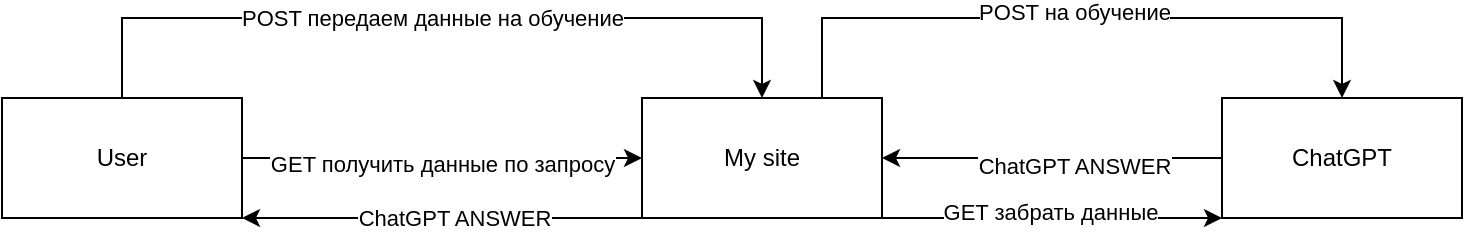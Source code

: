<mxfile version="22.1.2" type="device">
  <diagram id="C5RBs43oDa-KdzZeNtuy" name="Page-1">
    <mxGraphModel dx="2485" dy="828" grid="1" gridSize="10" guides="1" tooltips="1" connect="1" arrows="1" fold="1" page="1" pageScale="1" pageWidth="827" pageHeight="1169" math="0" shadow="0">
      <root>
        <mxCell id="WIyWlLk6GJQsqaUBKTNV-0" />
        <mxCell id="WIyWlLk6GJQsqaUBKTNV-1" parent="WIyWlLk6GJQsqaUBKTNV-0" />
        <mxCell id="SkItV4YX8blyGjw1iGQ7-0" value="My site" style="rounded=0;whiteSpace=wrap;html=1;" vertex="1" parent="WIyWlLk6GJQsqaUBKTNV-1">
          <mxGeometry x="310" y="80" width="120" height="60" as="geometry" />
        </mxCell>
        <mxCell id="SkItV4YX8blyGjw1iGQ7-18" style="edgeStyle=orthogonalEdgeStyle;rounded=0;orthogonalLoop=1;jettySize=auto;html=1;entryX=1;entryY=0.5;entryDx=0;entryDy=0;" edge="1" parent="WIyWlLk6GJQsqaUBKTNV-1" source="SkItV4YX8blyGjw1iGQ7-1" target="SkItV4YX8blyGjw1iGQ7-0">
          <mxGeometry relative="1" as="geometry" />
        </mxCell>
        <mxCell id="SkItV4YX8blyGjw1iGQ7-19" value="ChatGPT ANSWER" style="edgeLabel;html=1;align=center;verticalAlign=middle;resizable=0;points=[];" vertex="1" connectable="0" parent="SkItV4YX8blyGjw1iGQ7-18">
          <mxGeometry x="-0.129" y="4" relative="1" as="geometry">
            <mxPoint as="offset" />
          </mxGeometry>
        </mxCell>
        <mxCell id="SkItV4YX8blyGjw1iGQ7-1" value="ChatGPT" style="rounded=0;whiteSpace=wrap;html=1;" vertex="1" parent="WIyWlLk6GJQsqaUBKTNV-1">
          <mxGeometry x="600" y="80" width="120" height="60" as="geometry" />
        </mxCell>
        <mxCell id="SkItV4YX8blyGjw1iGQ7-12" style="edgeStyle=orthogonalEdgeStyle;rounded=0;orthogonalLoop=1;jettySize=auto;html=1;entryX=0;entryY=0.5;entryDx=0;entryDy=0;" edge="1" parent="WIyWlLk6GJQsqaUBKTNV-1" source="SkItV4YX8blyGjw1iGQ7-2" target="SkItV4YX8blyGjw1iGQ7-0">
          <mxGeometry relative="1" as="geometry" />
        </mxCell>
        <mxCell id="SkItV4YX8blyGjw1iGQ7-13" value="GET получить данные по запросу" style="edgeLabel;html=1;align=center;verticalAlign=middle;resizable=0;points=[];" vertex="1" connectable="0" parent="SkItV4YX8blyGjw1iGQ7-12">
          <mxGeometry y="-3" relative="1" as="geometry">
            <mxPoint as="offset" />
          </mxGeometry>
        </mxCell>
        <mxCell id="SkItV4YX8blyGjw1iGQ7-2" value="User" style="rounded=0;whiteSpace=wrap;html=1;" vertex="1" parent="WIyWlLk6GJQsqaUBKTNV-1">
          <mxGeometry x="-10" y="80" width="120" height="60" as="geometry" />
        </mxCell>
        <mxCell id="SkItV4YX8blyGjw1iGQ7-10" value="POST передаем данные на обучение" style="endArrow=classic;html=1;rounded=0;exitX=0.5;exitY=0;exitDx=0;exitDy=0;entryX=0.5;entryY=0;entryDx=0;entryDy=0;" edge="1" parent="WIyWlLk6GJQsqaUBKTNV-1" source="SkItV4YX8blyGjw1iGQ7-2" target="SkItV4YX8blyGjw1iGQ7-0">
          <mxGeometry x="-0.026" width="50" height="50" relative="1" as="geometry">
            <mxPoint x="640" y="400" as="sourcePoint" />
            <mxPoint x="690" y="350" as="targetPoint" />
            <Array as="points">
              <mxPoint x="50" y="40" />
              <mxPoint x="130" y="40" />
              <mxPoint x="250" y="40" />
              <mxPoint x="310" y="40" />
              <mxPoint x="370" y="40" />
            </Array>
            <mxPoint as="offset" />
          </mxGeometry>
        </mxCell>
        <mxCell id="SkItV4YX8blyGjw1iGQ7-11" value="ChatGPT ANSWER" style="endArrow=classic;html=1;rounded=0;entryX=1;entryY=1;entryDx=0;entryDy=0;exitX=0;exitY=1;exitDx=0;exitDy=0;" edge="1" parent="WIyWlLk6GJQsqaUBKTNV-1" source="SkItV4YX8blyGjw1iGQ7-0" target="SkItV4YX8blyGjw1iGQ7-2">
          <mxGeometry x="-0.059" width="50" height="50" relative="1" as="geometry">
            <mxPoint x="640" y="400" as="sourcePoint" />
            <mxPoint x="690" y="350" as="targetPoint" />
            <Array as="points">
              <mxPoint x="310" y="140" />
              <mxPoint x="260" y="140" />
            </Array>
            <mxPoint as="offset" />
          </mxGeometry>
        </mxCell>
        <mxCell id="SkItV4YX8blyGjw1iGQ7-14" value="" style="endArrow=classic;html=1;rounded=0;exitX=1;exitY=1;exitDx=0;exitDy=0;entryX=0;entryY=1;entryDx=0;entryDy=0;" edge="1" parent="WIyWlLk6GJQsqaUBKTNV-1" source="SkItV4YX8blyGjw1iGQ7-0" target="SkItV4YX8blyGjw1iGQ7-1">
          <mxGeometry width="50" height="50" relative="1" as="geometry">
            <mxPoint x="400" y="80" as="sourcePoint" />
            <mxPoint x="680" y="40" as="targetPoint" />
            <Array as="points">
              <mxPoint x="470" y="140" />
              <mxPoint x="550" y="140" />
            </Array>
          </mxGeometry>
        </mxCell>
        <mxCell id="SkItV4YX8blyGjw1iGQ7-15" value="GET забрать данные" style="edgeLabel;html=1;align=center;verticalAlign=middle;resizable=0;points=[];" vertex="1" connectable="0" parent="SkItV4YX8blyGjw1iGQ7-14">
          <mxGeometry x="-0.018" y="3" relative="1" as="geometry">
            <mxPoint as="offset" />
          </mxGeometry>
        </mxCell>
        <mxCell id="SkItV4YX8blyGjw1iGQ7-16" value="" style="endArrow=classic;html=1;rounded=0;exitX=0.75;exitY=0;exitDx=0;exitDy=0;entryX=0.5;entryY=0;entryDx=0;entryDy=0;" edge="1" parent="WIyWlLk6GJQsqaUBKTNV-1" source="SkItV4YX8blyGjw1iGQ7-0" target="SkItV4YX8blyGjw1iGQ7-1">
          <mxGeometry width="50" height="50" relative="1" as="geometry">
            <mxPoint x="640" y="300" as="sourcePoint" />
            <mxPoint x="690" y="250" as="targetPoint" />
            <Array as="points">
              <mxPoint x="400" y="40" />
              <mxPoint x="560" y="40" />
              <mxPoint x="660" y="40" />
            </Array>
          </mxGeometry>
        </mxCell>
        <mxCell id="SkItV4YX8blyGjw1iGQ7-17" value="POST на обучение" style="edgeLabel;html=1;align=center;verticalAlign=middle;resizable=0;points=[];" vertex="1" connectable="0" parent="SkItV4YX8blyGjw1iGQ7-16">
          <mxGeometry x="-0.024" y="3" relative="1" as="geometry">
            <mxPoint as="offset" />
          </mxGeometry>
        </mxCell>
      </root>
    </mxGraphModel>
  </diagram>
</mxfile>
